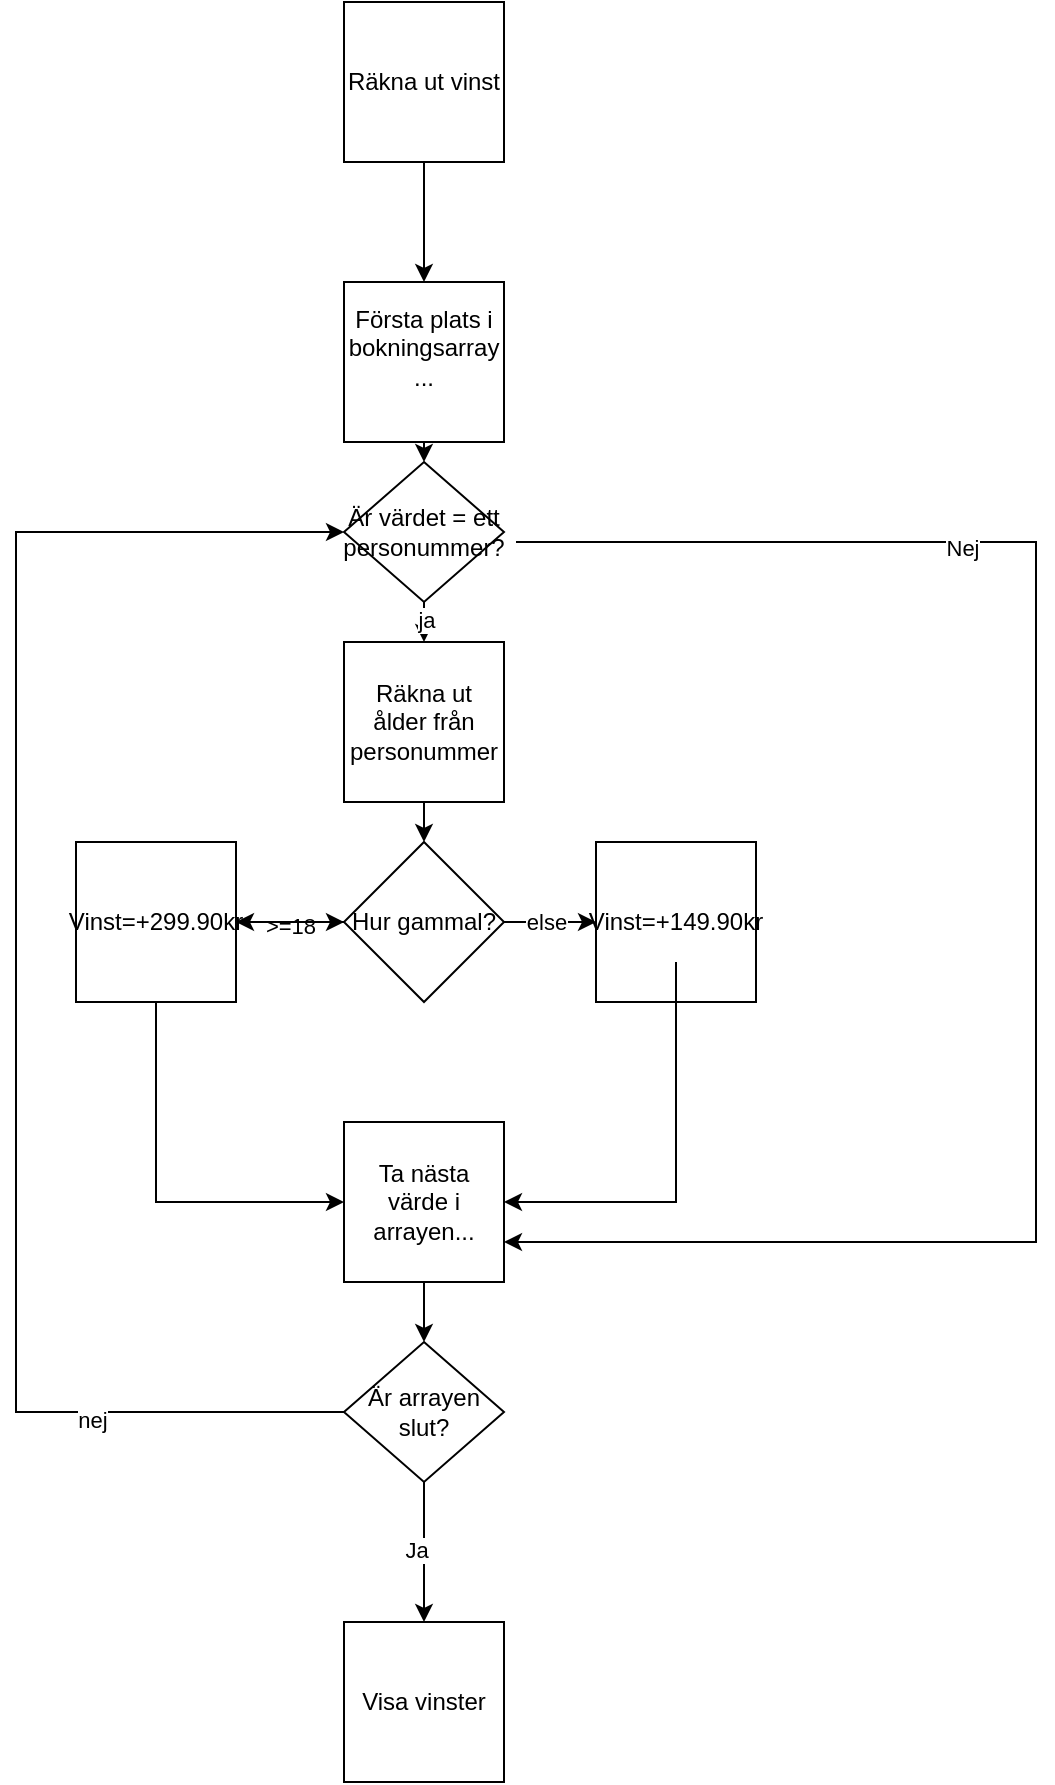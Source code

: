<mxfile version="24.2.8" type="github">
  <diagram name="Sida-1" id="ER0Ud4G01DrA8j0nnHOV">
    <mxGraphModel dx="1985" dy="2304" grid="1" gridSize="10" guides="1" tooltips="1" connect="1" arrows="1" fold="1" page="1" pageScale="1" pageWidth="827" pageHeight="1169" math="0" shadow="0">
      <root>
        <mxCell id="0" />
        <mxCell id="1" parent="0" />
        <mxCell id="GFNmJ5Qu85lhqB1SMSKR-1" value="Räkna ut vinst" style="whiteSpace=wrap;html=1;aspect=fixed;" vertex="1" parent="1">
          <mxGeometry x="374" y="-160" width="80" height="80" as="geometry" />
        </mxCell>
        <mxCell id="GFNmJ5Qu85lhqB1SMSKR-3" value="Hur gammal?" style="rhombus;whiteSpace=wrap;html=1;align=center;" vertex="1" parent="1">
          <mxGeometry x="374" y="260" width="80" height="80" as="geometry" />
        </mxCell>
        <mxCell id="GFNmJ5Qu85lhqB1SMSKR-5" value="" style="endArrow=classic;html=1;rounded=0;exitX=0;exitY=0.5;exitDx=0;exitDy=0;entryX=1;entryY=0.5;entryDx=0;entryDy=0;" edge="1" parent="1" source="GFNmJ5Qu85lhqB1SMSKR-3" target="GFNmJ5Qu85lhqB1SMSKR-9">
          <mxGeometry width="50" height="50" relative="1" as="geometry">
            <mxPoint x="410" y="280" as="sourcePoint" />
            <mxPoint x="310" y="280" as="targetPoint" />
          </mxGeometry>
        </mxCell>
        <mxCell id="GFNmJ5Qu85lhqB1SMSKR-19" value="&amp;gt;=18" style="edgeLabel;html=1;align=center;verticalAlign=middle;resizable=0;points=[];" vertex="1" connectable="0" parent="GFNmJ5Qu85lhqB1SMSKR-5">
          <mxGeometry x="0.006" y="2" relative="1" as="geometry">
            <mxPoint as="offset" />
          </mxGeometry>
        </mxCell>
        <mxCell id="GFNmJ5Qu85lhqB1SMSKR-6" value="" style="endArrow=classic;html=1;rounded=0;exitX=1;exitY=0.5;exitDx=0;exitDy=0;entryX=0;entryY=0.5;entryDx=0;entryDy=0;" edge="1" parent="1" source="GFNmJ5Qu85lhqB1SMSKR-3" target="GFNmJ5Qu85lhqB1SMSKR-10">
          <mxGeometry width="50" height="50" relative="1" as="geometry">
            <mxPoint x="460" y="280" as="sourcePoint" />
            <mxPoint x="510" y="280" as="targetPoint" />
            <Array as="points">
              <mxPoint x="500" y="300" />
            </Array>
          </mxGeometry>
        </mxCell>
        <mxCell id="GFNmJ5Qu85lhqB1SMSKR-20" value="else" style="edgeLabel;html=1;align=center;verticalAlign=middle;resizable=0;points=[];" vertex="1" connectable="0" parent="GFNmJ5Qu85lhqB1SMSKR-6">
          <mxGeometry x="-0.09" relative="1" as="geometry">
            <mxPoint as="offset" />
          </mxGeometry>
        </mxCell>
        <mxCell id="GFNmJ5Qu85lhqB1SMSKR-44" value="" style="edgeStyle=orthogonalEdgeStyle;rounded=0;orthogonalLoop=1;jettySize=auto;html=1;" edge="1" parent="1" source="GFNmJ5Qu85lhqB1SMSKR-9" target="GFNmJ5Qu85lhqB1SMSKR-3">
          <mxGeometry relative="1" as="geometry" />
        </mxCell>
        <mxCell id="GFNmJ5Qu85lhqB1SMSKR-9" value="Vinst=+299.90kr" style="whiteSpace=wrap;html=1;aspect=fixed;" vertex="1" parent="1">
          <mxGeometry x="240" y="260" width="80" height="80" as="geometry" />
        </mxCell>
        <mxCell id="GFNmJ5Qu85lhqB1SMSKR-10" value="Vinst=+&lt;span style=&quot;background-color: initial;&quot;&gt;149.90kr&lt;/span&gt;" style="whiteSpace=wrap;html=1;aspect=fixed;" vertex="1" parent="1">
          <mxGeometry x="500" y="260" width="80" height="80" as="geometry" />
        </mxCell>
        <mxCell id="GFNmJ5Qu85lhqB1SMSKR-35" style="edgeStyle=orthogonalEdgeStyle;rounded=0;orthogonalLoop=1;jettySize=auto;html=1;exitX=0.5;exitY=1;exitDx=0;exitDy=0;entryX=0.5;entryY=0;entryDx=0;entryDy=0;" edge="1" parent="1" source="GFNmJ5Qu85lhqB1SMSKR-13" target="GFNmJ5Qu85lhqB1SMSKR-28">
          <mxGeometry relative="1" as="geometry" />
        </mxCell>
        <mxCell id="GFNmJ5Qu85lhqB1SMSKR-13" value="Första plats i bokningsarray&lt;div&gt;...&lt;/div&gt;&lt;div&gt;&lt;br&gt;&lt;/div&gt;" style="whiteSpace=wrap;html=1;aspect=fixed;" vertex="1" parent="1">
          <mxGeometry x="374" y="-20" width="80" height="80" as="geometry" />
        </mxCell>
        <mxCell id="GFNmJ5Qu85lhqB1SMSKR-15" value="" style="endArrow=classic;html=1;rounded=0;entryX=0.5;entryY=0;entryDx=0;entryDy=0;exitX=0.5;exitY=1;exitDx=0;exitDy=0;" edge="1" parent="1" source="GFNmJ5Qu85lhqB1SMSKR-1" target="GFNmJ5Qu85lhqB1SMSKR-13">
          <mxGeometry width="50" height="50" relative="1" as="geometry">
            <mxPoint x="480" as="sourcePoint" />
            <mxPoint x="530" y="-50" as="targetPoint" />
          </mxGeometry>
        </mxCell>
        <mxCell id="GFNmJ5Qu85lhqB1SMSKR-21" value="Räkna ut ålder från personummer" style="whiteSpace=wrap;html=1;aspect=fixed;" vertex="1" parent="1">
          <mxGeometry x="374" y="160" width="80" height="80" as="geometry" />
        </mxCell>
        <mxCell id="GFNmJ5Qu85lhqB1SMSKR-23" value="" style="endArrow=classic;html=1;rounded=0;entryX=0;entryY=0.5;entryDx=0;entryDy=0;exitX=0.5;exitY=1;exitDx=0;exitDy=0;" edge="1" parent="1" source="GFNmJ5Qu85lhqB1SMSKR-9" target="GFNmJ5Qu85lhqB1SMSKR-27">
          <mxGeometry width="50" height="50" relative="1" as="geometry">
            <mxPoint x="280" y="240" as="sourcePoint" />
            <mxPoint x="330" y="190" as="targetPoint" />
            <Array as="points">
              <mxPoint x="280" y="440" />
            </Array>
          </mxGeometry>
        </mxCell>
        <mxCell id="GFNmJ5Qu85lhqB1SMSKR-47" style="edgeStyle=orthogonalEdgeStyle;rounded=0;orthogonalLoop=1;jettySize=auto;html=1;exitX=0.5;exitY=1;exitDx=0;exitDy=0;entryX=0.5;entryY=0;entryDx=0;entryDy=0;" edge="1" parent="1" source="GFNmJ5Qu85lhqB1SMSKR-27" target="GFNmJ5Qu85lhqB1SMSKR-29">
          <mxGeometry relative="1" as="geometry" />
        </mxCell>
        <mxCell id="GFNmJ5Qu85lhqB1SMSKR-27" value="Ta nästa värde i arrayen..." style="whiteSpace=wrap;html=1;aspect=fixed;" vertex="1" parent="1">
          <mxGeometry x="374" y="400" width="80" height="80" as="geometry" />
        </mxCell>
        <mxCell id="GFNmJ5Qu85lhqB1SMSKR-34" style="edgeStyle=orthogonalEdgeStyle;rounded=0;orthogonalLoop=1;jettySize=auto;html=1;exitX=0.5;exitY=1;exitDx=0;exitDy=0;entryX=0.5;entryY=0;entryDx=0;entryDy=0;" edge="1" parent="1" source="GFNmJ5Qu85lhqB1SMSKR-28" target="GFNmJ5Qu85lhqB1SMSKR-21">
          <mxGeometry relative="1" as="geometry" />
        </mxCell>
        <mxCell id="GFNmJ5Qu85lhqB1SMSKR-36" value="ja" style="edgeLabel;html=1;align=center;verticalAlign=middle;resizable=0;points=[];" vertex="1" connectable="0" parent="GFNmJ5Qu85lhqB1SMSKR-34">
          <mxGeometry x="-0.117" y="1" relative="1" as="geometry">
            <mxPoint as="offset" />
          </mxGeometry>
        </mxCell>
        <mxCell id="GFNmJ5Qu85lhqB1SMSKR-28" value="Är värdet = ett personummer?" style="rhombus;whiteSpace=wrap;html=1;" vertex="1" parent="1">
          <mxGeometry x="374" y="70" width="80" height="70" as="geometry" />
        </mxCell>
        <mxCell id="GFNmJ5Qu85lhqB1SMSKR-48" style="edgeStyle=orthogonalEdgeStyle;rounded=0;orthogonalLoop=1;jettySize=auto;html=1;exitX=0.5;exitY=1;exitDx=0;exitDy=0;entryX=0.5;entryY=0;entryDx=0;entryDy=0;" edge="1" parent="1" source="GFNmJ5Qu85lhqB1SMSKR-29" target="GFNmJ5Qu85lhqB1SMSKR-45">
          <mxGeometry relative="1" as="geometry" />
        </mxCell>
        <mxCell id="GFNmJ5Qu85lhqB1SMSKR-52" value="Ja" style="edgeLabel;html=1;align=center;verticalAlign=middle;resizable=0;points=[];" vertex="1" connectable="0" parent="GFNmJ5Qu85lhqB1SMSKR-48">
          <mxGeometry x="-0.077" y="-4" relative="1" as="geometry">
            <mxPoint y="1" as="offset" />
          </mxGeometry>
        </mxCell>
        <mxCell id="GFNmJ5Qu85lhqB1SMSKR-50" style="edgeStyle=orthogonalEdgeStyle;rounded=0;orthogonalLoop=1;jettySize=auto;html=1;exitX=0;exitY=0.5;exitDx=0;exitDy=0;entryX=0;entryY=0.5;entryDx=0;entryDy=0;" edge="1" parent="1" source="GFNmJ5Qu85lhqB1SMSKR-29" target="GFNmJ5Qu85lhqB1SMSKR-28">
          <mxGeometry relative="1" as="geometry">
            <Array as="points">
              <mxPoint x="210" y="545" />
              <mxPoint x="210" y="105" />
            </Array>
          </mxGeometry>
        </mxCell>
        <mxCell id="GFNmJ5Qu85lhqB1SMSKR-51" value="nej" style="edgeLabel;html=1;align=center;verticalAlign=middle;resizable=0;points=[];" vertex="1" connectable="0" parent="GFNmJ5Qu85lhqB1SMSKR-50">
          <mxGeometry x="-0.671" y="4" relative="1" as="geometry">
            <mxPoint as="offset" />
          </mxGeometry>
        </mxCell>
        <mxCell id="GFNmJ5Qu85lhqB1SMSKR-29" value="Är arrayen slut?" style="rhombus;whiteSpace=wrap;html=1;" vertex="1" parent="1">
          <mxGeometry x="374" y="510" width="80" height="70" as="geometry" />
        </mxCell>
        <mxCell id="GFNmJ5Qu85lhqB1SMSKR-31" value="" style="endArrow=classic;html=1;rounded=0;entryX=1;entryY=0.5;entryDx=0;entryDy=0;" edge="1" parent="1" target="GFNmJ5Qu85lhqB1SMSKR-27">
          <mxGeometry width="50" height="50" relative="1" as="geometry">
            <mxPoint x="540" y="320" as="sourcePoint" />
            <mxPoint x="590" y="270" as="targetPoint" />
            <Array as="points">
              <mxPoint x="540" y="440" />
            </Array>
          </mxGeometry>
        </mxCell>
        <mxCell id="GFNmJ5Qu85lhqB1SMSKR-32" value="" style="endArrow=classic;html=1;rounded=0;exitX=0.5;exitY=1;exitDx=0;exitDy=0;entryX=0.5;entryY=0;entryDx=0;entryDy=0;" edge="1" parent="1" source="GFNmJ5Qu85lhqB1SMSKR-21" target="GFNmJ5Qu85lhqB1SMSKR-3">
          <mxGeometry width="50" height="50" relative="1" as="geometry">
            <mxPoint x="410" y="230" as="sourcePoint" />
            <mxPoint x="460" y="180" as="targetPoint" />
          </mxGeometry>
        </mxCell>
        <mxCell id="GFNmJ5Qu85lhqB1SMSKR-37" value="" style="endArrow=classic;html=1;rounded=0;entryX=1;entryY=0.75;entryDx=0;entryDy=0;" edge="1" parent="1" target="GFNmJ5Qu85lhqB1SMSKR-27">
          <mxGeometry width="50" height="50" relative="1" as="geometry">
            <mxPoint x="460" y="110" as="sourcePoint" />
            <mxPoint x="510" y="60" as="targetPoint" />
            <Array as="points">
              <mxPoint x="500" y="110" />
              <mxPoint x="720" y="110" />
              <mxPoint x="720" y="460" />
            </Array>
          </mxGeometry>
        </mxCell>
        <mxCell id="GFNmJ5Qu85lhqB1SMSKR-38" value="&lt;div&gt;&lt;br&gt;&lt;/div&gt;" style="edgeLabel;html=1;align=center;verticalAlign=middle;resizable=0;points=[];" vertex="1" connectable="0" parent="GFNmJ5Qu85lhqB1SMSKR-37">
          <mxGeometry x="0.003" y="1" relative="1" as="geometry">
            <mxPoint as="offset" />
          </mxGeometry>
        </mxCell>
        <mxCell id="GFNmJ5Qu85lhqB1SMSKR-42" value="Nej" style="edgeLabel;html=1;align=center;verticalAlign=middle;resizable=0;points=[];" vertex="1" connectable="0" parent="GFNmJ5Qu85lhqB1SMSKR-37">
          <mxGeometry x="-0.492" y="-3" relative="1" as="geometry">
            <mxPoint as="offset" />
          </mxGeometry>
        </mxCell>
        <mxCell id="GFNmJ5Qu85lhqB1SMSKR-45" value="Visa vinster" style="whiteSpace=wrap;html=1;aspect=fixed;" vertex="1" parent="1">
          <mxGeometry x="374" y="650" width="80" height="80" as="geometry" />
        </mxCell>
      </root>
    </mxGraphModel>
  </diagram>
</mxfile>
